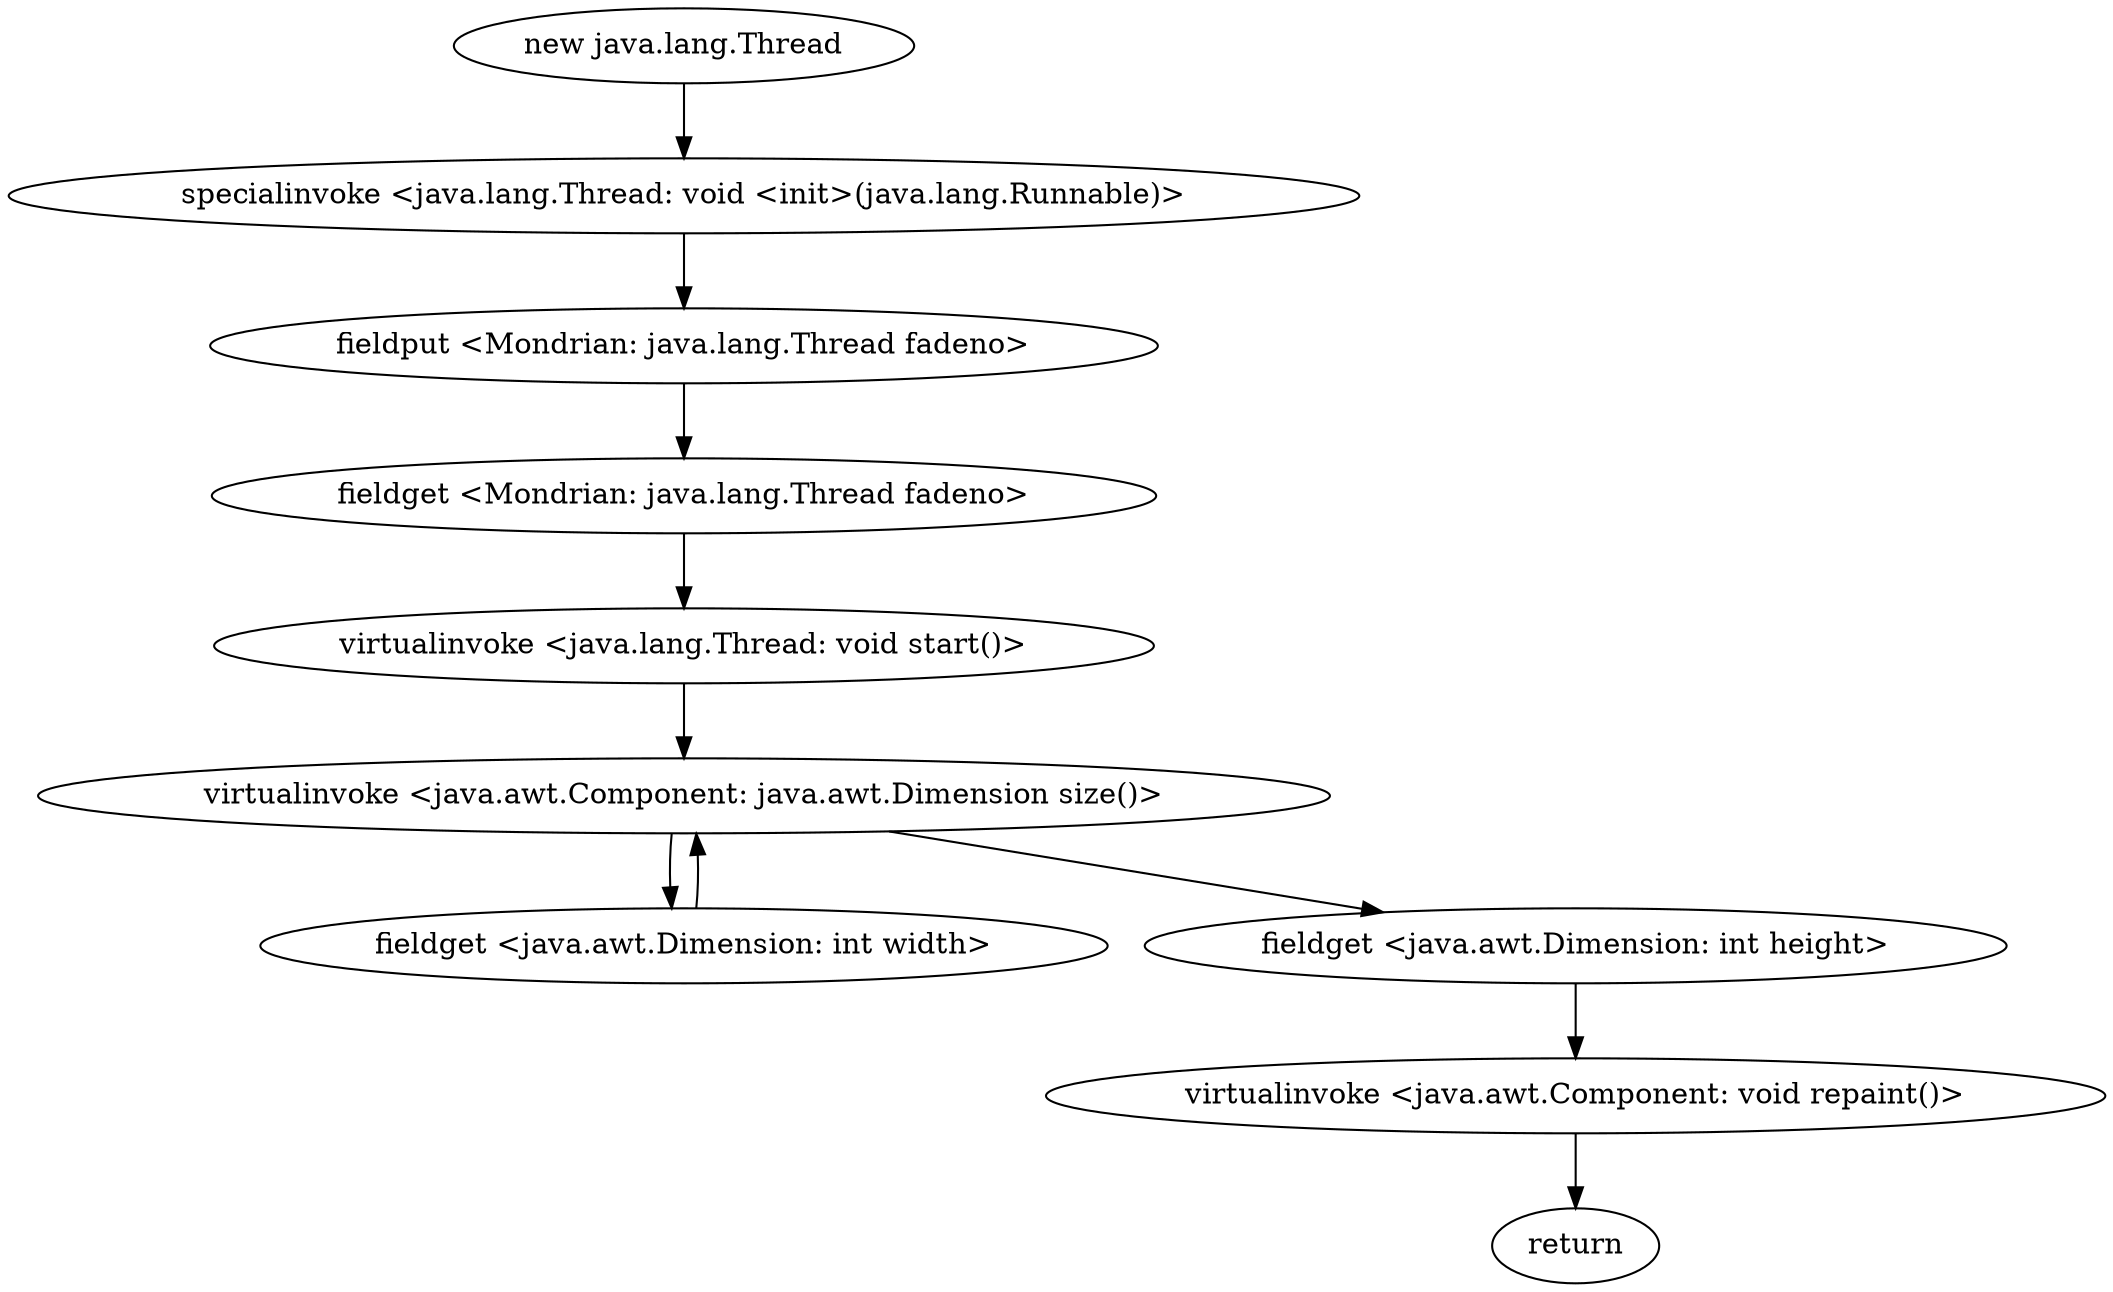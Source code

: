 digraph "" {
"new java.lang.Thread";
 "new java.lang.Thread"->"specialinvoke <java.lang.Thread: void <init>(java.lang.Runnable)>";
 "specialinvoke <java.lang.Thread: void <init>(java.lang.Runnable)>"->"fieldput <Mondrian: java.lang.Thread fadeno>";
 "fieldput <Mondrian: java.lang.Thread fadeno>"->"fieldget <Mondrian: java.lang.Thread fadeno>";
 "fieldget <Mondrian: java.lang.Thread fadeno>"->"virtualinvoke <java.lang.Thread: void start()>";
 "virtualinvoke <java.lang.Thread: void start()>"->"virtualinvoke <java.awt.Component: java.awt.Dimension size()>";
 "virtualinvoke <java.awt.Component: java.awt.Dimension size()>"->"fieldget <java.awt.Dimension: int width>";
 "fieldget <java.awt.Dimension: int width>"->"virtualinvoke <java.awt.Component: java.awt.Dimension size()>";
 "virtualinvoke <java.awt.Component: java.awt.Dimension size()>"->"fieldget <java.awt.Dimension: int height>";
 "fieldget <java.awt.Dimension: int height>"->"virtualinvoke <java.awt.Component: void repaint()>";
 "virtualinvoke <java.awt.Component: void repaint()>"->"return";
}
